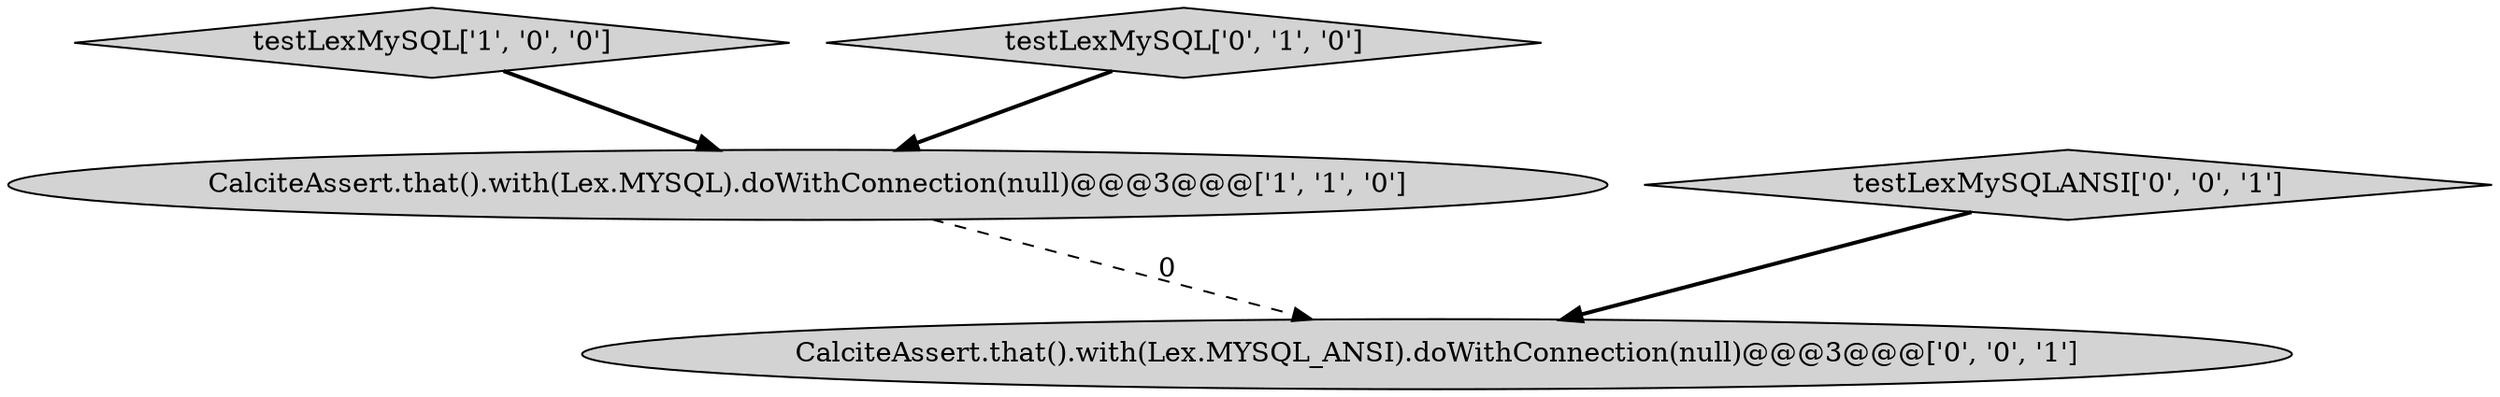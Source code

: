 digraph {
0 [style = filled, label = "testLexMySQL['1', '0', '0']", fillcolor = lightgray, shape = diamond image = "AAA0AAABBB1BBB"];
3 [style = filled, label = "CalciteAssert.that().with(Lex.MYSQL_ANSI).doWithConnection(null)@@@3@@@['0', '0', '1']", fillcolor = lightgray, shape = ellipse image = "AAA0AAABBB3BBB"];
4 [style = filled, label = "testLexMySQLANSI['0', '0', '1']", fillcolor = lightgray, shape = diamond image = "AAA0AAABBB3BBB"];
1 [style = filled, label = "CalciteAssert.that().with(Lex.MYSQL).doWithConnection(null)@@@3@@@['1', '1', '0']", fillcolor = lightgray, shape = ellipse image = "AAA0AAABBB1BBB"];
2 [style = filled, label = "testLexMySQL['0', '1', '0']", fillcolor = lightgray, shape = diamond image = "AAA0AAABBB2BBB"];
1->3 [style = dashed, label="0"];
4->3 [style = bold, label=""];
0->1 [style = bold, label=""];
2->1 [style = bold, label=""];
}
